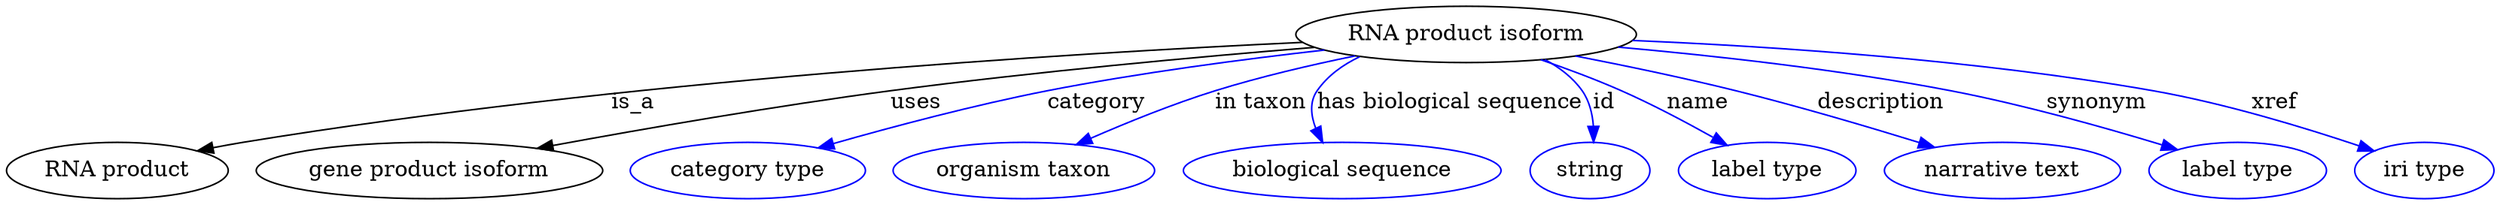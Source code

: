 digraph {
	graph [bb="0,0,1293.9,123"];
	node [label="\N"];
	"RNA product isoform"	 [height=0.5,
		label="RNA product isoform",
		pos="756.49,105",
		width=2.4734];
	"RNA product"	 [height=0.5,
		pos="58.495,18",
		width=1.6249];
	"RNA product isoform" -> "RNA product"	 [label=is_a,
		lp="326.49,61.5",
		pos="e,101.85,30.296 670.14,100.49 548.06,93.003 318.46,74.802 126.49,36 121.73,35.038 116.81,33.94 111.89,32.771"];
	"gene product isoform"	 [height=0.5,
		pos="222.49,18",
		width=2.4192];
	"RNA product isoform" -> "gene product isoform"	 [label=uses,
		lp="478.49,61.5",
		pos="e,280.42,31.514 676.85,96.904 618.44,90.532 537.31,80.776 466.49,69 406.59,59.038 339.04,44.673 290.23,33.725"];
	category	 [color=blue,
		height=0.5,
		label="category type",
		pos="386.49,18",
		width=1.6249];
	"RNA product isoform" -> category	 [color=blue,
		label=category,
		lp="570.99,61.5",
		pos="e,424.79,31.755 682.97,94.84 642.68,88.648 592.04,79.837 547.49,69 508.9,59.609 466.06,45.873 434.28,35.022",
		style=solid];
	"in taxon"	 [color=blue,
		height=0.5,
		label="organism taxon",
		pos="528.49,18",
		width=1.8234];
	"RNA product isoform" -> "in taxon"	 [color=blue,
		label="in taxon",
		lp="651.99,61.5",
		pos="e,556.99,34.239 698.83,91.157 676.82,85.227 651.7,77.661 629.49,69 607.79,60.534 584.52,48.967 565.79,38.989",
		style=solid];
	"has biological sequence"	 [color=blue,
		height=0.5,
		label="biological sequence",
		pos="692.49,18",
		width=2.2387];
	"RNA product isoform" -> "has biological sequence"	 [color=blue,
		label="has biological sequence",
		lp="746.49,61.5",
		pos="e,682.36,36.14 705.69,90.209 696.09,85.055 687.26,78.168 681.49,69 677.15,62.1 677.22,53.749 679.14,45.818",
		style=solid];
	id	 [color=blue,
		height=0.5,
		label=string,
		pos="821.49,18",
		width=0.84854];
	"RNA product isoform" -> id	 [color=blue,
		label=id,
		lp="823.99,61.5",
		pos="e,821.33,36.314 791.22,88.282 798.93,83.089 806.33,76.669 811.49,69 815.98,62.338 818.55,54.144 820,46.289",
		style=solid];
	name	 [color=blue,
		height=0.5,
		label="label type",
		pos="915.49,18",
		width=1.2638];
	"RNA product isoform" -> name	 [color=blue,
		label=name,
		lp="874.99,61.5",
		pos="e,892.25,33.489 794.15,88.485 806.81,82.644 820.91,75.823 833.49,69 850.5,59.781 868.83,48.515 883.83,38.918",
		style=solid];
	description	 [color=blue,
		height=0.5,
		label="narrative text",
		pos="1036.5,18",
		width=1.6068];
	"RNA product isoform" -> description	 [color=blue,
		label=description,
		lp="968.99,61.5",
		pos="e,1000,32.119 814.23,91.167 839.07,84.898 868.36,77.085 894.49,69 926.95,58.96 962.97,46.001 990.61,35.659",
		style=solid];
	synonym	 [color=blue,
		height=0.5,
		label="label type",
		pos="1157.5,18",
		width=1.2638];
	"RNA product isoform" -> synonym	 [color=blue,
		label=synonym,
		lp="1078,61.5",
		pos="e,1122.6,29.635 836.41,96.925 885.1,91.125 948.35,82.013 1003.5,69 1049,58.251 1059.1,50.733 1103.5,36 1106.6,34.973 1109.8,33.912 \
1113,32.843",
		style=solid];
	xref	 [color=blue,
		height=0.5,
		label="iri type",
		pos="1257.5,18",
		width=1.011];
	"RNA product isoform" -> xref	 [color=blue,
		label=xref,
		lp="1173.5,61.5",
		pos="e,1229.6,29.804 843.44,101.05 914.93,96.615 1018.6,87.463 1107.5,69 1146.8,60.836 1190.1,45.396 1220,33.635",
		style=solid];
}
